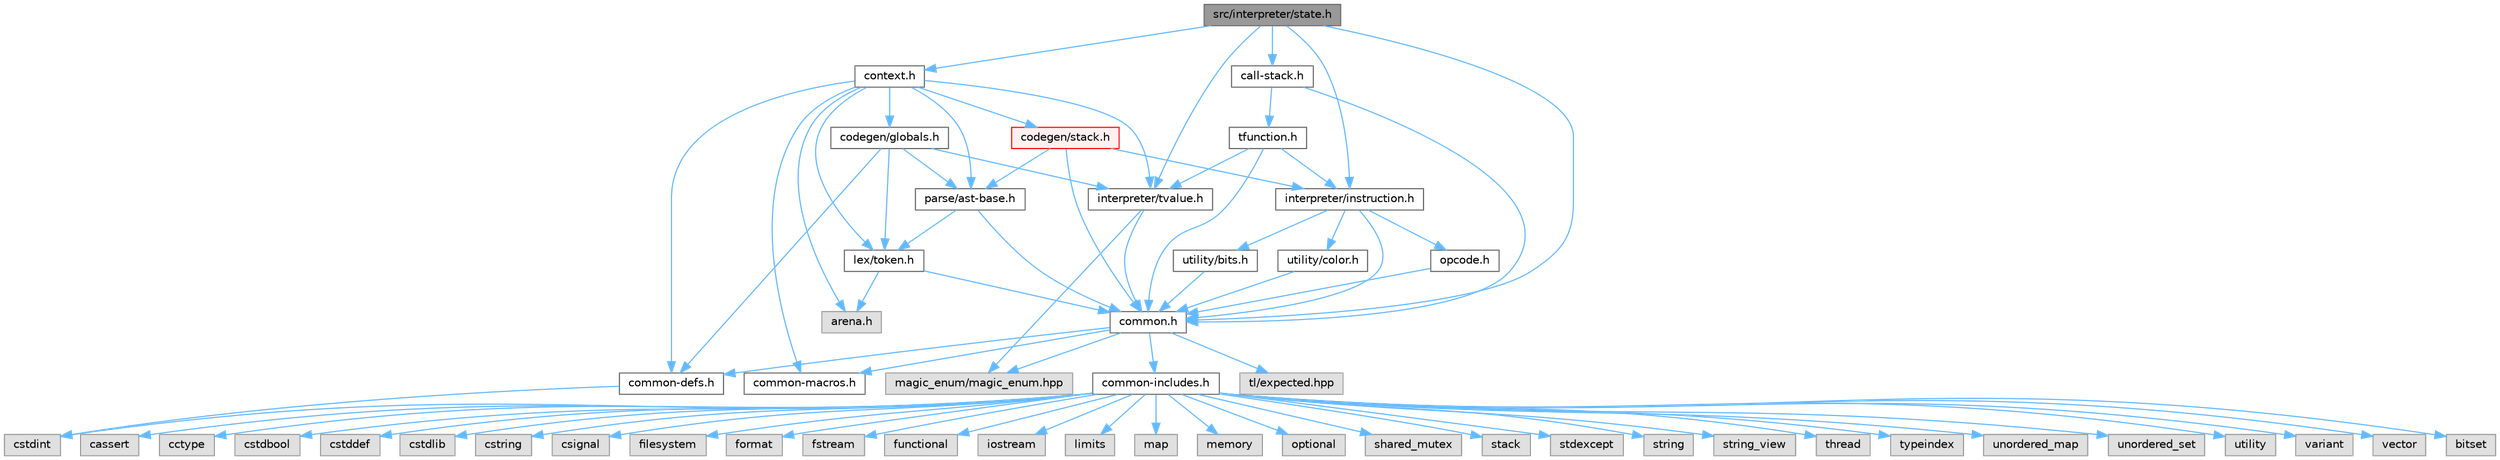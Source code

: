 digraph "src/interpreter/state.h"
{
 // LATEX_PDF_SIZE
  bgcolor="transparent";
  edge [fontname=Helvetica,fontsize=10,labelfontname=Helvetica,labelfontsize=10];
  node [fontname=Helvetica,fontsize=10,shape=box,height=0.2,width=0.4];
  Node1 [id="Node000001",label="src/interpreter/state.h",height=0.2,width=0.4,color="gray40", fillcolor="grey60", style="filled", fontcolor="black",tooltip="Declares the State class and related components for managing VM execution."];
  Node1 -> Node2 [id="edge1_Node000001_Node000002",color="steelblue1",style="solid",tooltip=" "];
  Node2 [id="Node000002",label="common.h",height=0.2,width=0.4,color="grey40", fillcolor="white", style="filled",URL="$common_8h_source.html",tooltip=" "];
  Node2 -> Node3 [id="edge2_Node000002_Node000003",color="steelblue1",style="solid",tooltip=" "];
  Node3 [id="Node000003",label="tl/expected.hpp",height=0.2,width=0.4,color="grey60", fillcolor="#E0E0E0", style="filled",tooltip=" "];
  Node2 -> Node4 [id="edge3_Node000002_Node000004",color="steelblue1",style="solid",tooltip=" "];
  Node4 [id="Node000004",label="magic_enum/magic_enum.hpp",height=0.2,width=0.4,color="grey60", fillcolor="#E0E0E0", style="filled",tooltip=" "];
  Node2 -> Node5 [id="edge4_Node000002_Node000005",color="steelblue1",style="solid",tooltip=" "];
  Node5 [id="Node000005",label="common-defs.h",height=0.2,width=0.4,color="grey40", fillcolor="white", style="filled",URL="$common-defs_8h_source.html",tooltip=" "];
  Node5 -> Node6 [id="edge5_Node000005_Node000006",color="steelblue1",style="solid",tooltip=" "];
  Node6 [id="Node000006",label="cstdint",height=0.2,width=0.4,color="grey60", fillcolor="#E0E0E0", style="filled",tooltip=" "];
  Node2 -> Node7 [id="edge6_Node000002_Node000007",color="steelblue1",style="solid",tooltip=" "];
  Node7 [id="Node000007",label="common-macros.h",height=0.2,width=0.4,color="grey40", fillcolor="white", style="filled",URL="$common-macros_8h_source.html",tooltip=" "];
  Node2 -> Node8 [id="edge7_Node000002_Node000008",color="steelblue1",style="solid",tooltip=" "];
  Node8 [id="Node000008",label="common-includes.h",height=0.2,width=0.4,color="grey40", fillcolor="white", style="filled",URL="$common-includes_8h_source.html",tooltip=" "];
  Node8 -> Node9 [id="edge8_Node000008_Node000009",color="steelblue1",style="solid",tooltip=" "];
  Node9 [id="Node000009",label="bitset",height=0.2,width=0.4,color="grey60", fillcolor="#E0E0E0", style="filled",tooltip=" "];
  Node8 -> Node10 [id="edge9_Node000008_Node000010",color="steelblue1",style="solid",tooltip=" "];
  Node10 [id="Node000010",label="cassert",height=0.2,width=0.4,color="grey60", fillcolor="#E0E0E0", style="filled",tooltip=" "];
  Node8 -> Node11 [id="edge10_Node000008_Node000011",color="steelblue1",style="solid",tooltip=" "];
  Node11 [id="Node000011",label="cctype",height=0.2,width=0.4,color="grey60", fillcolor="#E0E0E0", style="filled",tooltip=" "];
  Node8 -> Node12 [id="edge11_Node000008_Node000012",color="steelblue1",style="solid",tooltip=" "];
  Node12 [id="Node000012",label="cstdbool",height=0.2,width=0.4,color="grey60", fillcolor="#E0E0E0", style="filled",tooltip=" "];
  Node8 -> Node13 [id="edge12_Node000008_Node000013",color="steelblue1",style="solid",tooltip=" "];
  Node13 [id="Node000013",label="cstddef",height=0.2,width=0.4,color="grey60", fillcolor="#E0E0E0", style="filled",tooltip=" "];
  Node8 -> Node6 [id="edge13_Node000008_Node000006",color="steelblue1",style="solid",tooltip=" "];
  Node8 -> Node14 [id="edge14_Node000008_Node000014",color="steelblue1",style="solid",tooltip=" "];
  Node14 [id="Node000014",label="cstdlib",height=0.2,width=0.4,color="grey60", fillcolor="#E0E0E0", style="filled",tooltip=" "];
  Node8 -> Node15 [id="edge15_Node000008_Node000015",color="steelblue1",style="solid",tooltip=" "];
  Node15 [id="Node000015",label="cstring",height=0.2,width=0.4,color="grey60", fillcolor="#E0E0E0", style="filled",tooltip=" "];
  Node8 -> Node16 [id="edge16_Node000008_Node000016",color="steelblue1",style="solid",tooltip=" "];
  Node16 [id="Node000016",label="csignal",height=0.2,width=0.4,color="grey60", fillcolor="#E0E0E0", style="filled",tooltip=" "];
  Node8 -> Node17 [id="edge17_Node000008_Node000017",color="steelblue1",style="solid",tooltip=" "];
  Node17 [id="Node000017",label="filesystem",height=0.2,width=0.4,color="grey60", fillcolor="#E0E0E0", style="filled",tooltip=" "];
  Node8 -> Node18 [id="edge18_Node000008_Node000018",color="steelblue1",style="solid",tooltip=" "];
  Node18 [id="Node000018",label="format",height=0.2,width=0.4,color="grey60", fillcolor="#E0E0E0", style="filled",tooltip=" "];
  Node8 -> Node19 [id="edge19_Node000008_Node000019",color="steelblue1",style="solid",tooltip=" "];
  Node19 [id="Node000019",label="fstream",height=0.2,width=0.4,color="grey60", fillcolor="#E0E0E0", style="filled",tooltip=" "];
  Node8 -> Node20 [id="edge20_Node000008_Node000020",color="steelblue1",style="solid",tooltip=" "];
  Node20 [id="Node000020",label="functional",height=0.2,width=0.4,color="grey60", fillcolor="#E0E0E0", style="filled",tooltip=" "];
  Node8 -> Node21 [id="edge21_Node000008_Node000021",color="steelblue1",style="solid",tooltip=" "];
  Node21 [id="Node000021",label="iostream",height=0.2,width=0.4,color="grey60", fillcolor="#E0E0E0", style="filled",tooltip=" "];
  Node8 -> Node22 [id="edge22_Node000008_Node000022",color="steelblue1",style="solid",tooltip=" "];
  Node22 [id="Node000022",label="limits",height=0.2,width=0.4,color="grey60", fillcolor="#E0E0E0", style="filled",tooltip=" "];
  Node8 -> Node23 [id="edge23_Node000008_Node000023",color="steelblue1",style="solid",tooltip=" "];
  Node23 [id="Node000023",label="map",height=0.2,width=0.4,color="grey60", fillcolor="#E0E0E0", style="filled",tooltip=" "];
  Node8 -> Node24 [id="edge24_Node000008_Node000024",color="steelblue1",style="solid",tooltip=" "];
  Node24 [id="Node000024",label="memory",height=0.2,width=0.4,color="grey60", fillcolor="#E0E0E0", style="filled",tooltip=" "];
  Node8 -> Node25 [id="edge25_Node000008_Node000025",color="steelblue1",style="solid",tooltip=" "];
  Node25 [id="Node000025",label="optional",height=0.2,width=0.4,color="grey60", fillcolor="#E0E0E0", style="filled",tooltip=" "];
  Node8 -> Node26 [id="edge26_Node000008_Node000026",color="steelblue1",style="solid",tooltip=" "];
  Node26 [id="Node000026",label="shared_mutex",height=0.2,width=0.4,color="grey60", fillcolor="#E0E0E0", style="filled",tooltip=" "];
  Node8 -> Node27 [id="edge27_Node000008_Node000027",color="steelblue1",style="solid",tooltip=" "];
  Node27 [id="Node000027",label="stack",height=0.2,width=0.4,color="grey60", fillcolor="#E0E0E0", style="filled",tooltip=" "];
  Node8 -> Node28 [id="edge28_Node000008_Node000028",color="steelblue1",style="solid",tooltip=" "];
  Node28 [id="Node000028",label="stdexcept",height=0.2,width=0.4,color="grey60", fillcolor="#E0E0E0", style="filled",tooltip=" "];
  Node8 -> Node29 [id="edge29_Node000008_Node000029",color="steelblue1",style="solid",tooltip=" "];
  Node29 [id="Node000029",label="string",height=0.2,width=0.4,color="grey60", fillcolor="#E0E0E0", style="filled",tooltip=" "];
  Node8 -> Node30 [id="edge30_Node000008_Node000030",color="steelblue1",style="solid",tooltip=" "];
  Node30 [id="Node000030",label="string_view",height=0.2,width=0.4,color="grey60", fillcolor="#E0E0E0", style="filled",tooltip=" "];
  Node8 -> Node31 [id="edge31_Node000008_Node000031",color="steelblue1",style="solid",tooltip=" "];
  Node31 [id="Node000031",label="thread",height=0.2,width=0.4,color="grey60", fillcolor="#E0E0E0", style="filled",tooltip=" "];
  Node8 -> Node32 [id="edge32_Node000008_Node000032",color="steelblue1",style="solid",tooltip=" "];
  Node32 [id="Node000032",label="typeindex",height=0.2,width=0.4,color="grey60", fillcolor="#E0E0E0", style="filled",tooltip=" "];
  Node8 -> Node33 [id="edge33_Node000008_Node000033",color="steelblue1",style="solid",tooltip=" "];
  Node33 [id="Node000033",label="unordered_map",height=0.2,width=0.4,color="grey60", fillcolor="#E0E0E0", style="filled",tooltip=" "];
  Node8 -> Node34 [id="edge34_Node000008_Node000034",color="steelblue1",style="solid",tooltip=" "];
  Node34 [id="Node000034",label="unordered_set",height=0.2,width=0.4,color="grey60", fillcolor="#E0E0E0", style="filled",tooltip=" "];
  Node8 -> Node35 [id="edge35_Node000008_Node000035",color="steelblue1",style="solid",tooltip=" "];
  Node35 [id="Node000035",label="utility",height=0.2,width=0.4,color="grey60", fillcolor="#E0E0E0", style="filled",tooltip=" "];
  Node8 -> Node36 [id="edge36_Node000008_Node000036",color="steelblue1",style="solid",tooltip=" "];
  Node36 [id="Node000036",label="variant",height=0.2,width=0.4,color="grey60", fillcolor="#E0E0E0", style="filled",tooltip=" "];
  Node8 -> Node37 [id="edge37_Node000008_Node000037",color="steelblue1",style="solid",tooltip=" "];
  Node37 [id="Node000037",label="vector",height=0.2,width=0.4,color="grey60", fillcolor="#E0E0E0", style="filled",tooltip=" "];
  Node1 -> Node38 [id="edge38_Node000001_Node000038",color="steelblue1",style="solid",tooltip=" "];
  Node38 [id="Node000038",label="context.h",height=0.2,width=0.4,color="grey40", fillcolor="white", style="filled",URL="$context_8h_source.html",tooltip=" "];
  Node38 -> Node5 [id="edge39_Node000038_Node000005",color="steelblue1",style="solid",tooltip=" "];
  Node38 -> Node7 [id="edge40_Node000038_Node000007",color="steelblue1",style="solid",tooltip=" "];
  Node38 -> Node39 [id="edge41_Node000038_Node000039",color="steelblue1",style="solid",tooltip=" "];
  Node39 [id="Node000039",label="arena.h",height=0.2,width=0.4,color="grey60", fillcolor="#E0E0E0", style="filled",tooltip=" "];
  Node38 -> Node40 [id="edge42_Node000038_Node000040",color="steelblue1",style="solid",tooltip=" "];
  Node40 [id="Node000040",label="lex/token.h",height=0.2,width=0.4,color="grey40", fillcolor="white", style="filled",URL="$token_8h_source.html",tooltip=" "];
  Node40 -> Node2 [id="edge43_Node000040_Node000002",color="steelblue1",style="solid",tooltip=" "];
  Node40 -> Node39 [id="edge44_Node000040_Node000039",color="steelblue1",style="solid",tooltip=" "];
  Node38 -> Node41 [id="edge45_Node000038_Node000041",color="steelblue1",style="solid",tooltip=" "];
  Node41 [id="Node000041",label="parse/ast-base.h",height=0.2,width=0.4,color="grey40", fillcolor="white", style="filled",URL="$ast-base_8h_source.html",tooltip=" "];
  Node41 -> Node2 [id="edge46_Node000041_Node000002",color="steelblue1",style="solid",tooltip=" "];
  Node41 -> Node40 [id="edge47_Node000041_Node000040",color="steelblue1",style="solid",tooltip=" "];
  Node38 -> Node42 [id="edge48_Node000038_Node000042",color="steelblue1",style="solid",tooltip=" "];
  Node42 [id="Node000042",label="codegen/globals.h",height=0.2,width=0.4,color="grey40", fillcolor="white", style="filled",URL="$globals_8h.html",tooltip="Declares all necessary components for the compiler to track global variables."];
  Node42 -> Node5 [id="edge49_Node000042_Node000005",color="steelblue1",style="solid",tooltip=" "];
  Node42 -> Node40 [id="edge50_Node000042_Node000040",color="steelblue1",style="solid",tooltip=" "];
  Node42 -> Node41 [id="edge51_Node000042_Node000041",color="steelblue1",style="solid",tooltip=" "];
  Node42 -> Node43 [id="edge52_Node000042_Node000043",color="steelblue1",style="solid",tooltip=" "];
  Node43 [id="Node000043",label="interpreter/tvalue.h",height=0.2,width=0.4,color="grey40", fillcolor="white", style="filled",URL="$tvalue_8h_source.html",tooltip=" "];
  Node43 -> Node2 [id="edge53_Node000043_Node000002",color="steelblue1",style="solid",tooltip=" "];
  Node43 -> Node4 [id="edge54_Node000043_Node000004",color="steelblue1",style="solid",tooltip=" "];
  Node38 -> Node44 [id="edge55_Node000038_Node000044",color="steelblue1",style="solid",tooltip=" "];
  Node44 [id="Node000044",label="codegen/stack.h",height=0.2,width=0.4,color="red", fillcolor="#FFF0F0", style="filled",URL="$stack_8h.html",tooltip="Declares stack structures used by the compiler."];
  Node44 -> Node2 [id="edge56_Node000044_Node000002",color="steelblue1",style="solid",tooltip=" "];
  Node44 -> Node41 [id="edge57_Node000044_Node000041",color="steelblue1",style="solid",tooltip=" "];
  Node44 -> Node48 [id="edge58_Node000044_Node000048",color="steelblue1",style="solid",tooltip=" "];
  Node48 [id="Node000048",label="interpreter/instruction.h",height=0.2,width=0.4,color="grey40", fillcolor="white", style="filled",URL="$instruction_8h.html",tooltip="Defines the representation of bytecode instructions in the Via VM."];
  Node48 -> Node2 [id="edge59_Node000048_Node000002",color="steelblue1",style="solid",tooltip=" "];
  Node48 -> Node49 [id="edge60_Node000048_Node000049",color="steelblue1",style="solid",tooltip=" "];
  Node49 [id="Node000049",label="opcode.h",height=0.2,width=0.4,color="grey40", fillcolor="white", style="filled",URL="$opcode_8h_source.html",tooltip=" "];
  Node49 -> Node2 [id="edge61_Node000049_Node000002",color="steelblue1",style="solid",tooltip=" "];
  Node48 -> Node50 [id="edge62_Node000048_Node000050",color="steelblue1",style="solid",tooltip=" "];
  Node50 [id="Node000050",label="utility/bits.h",height=0.2,width=0.4,color="grey40", fillcolor="white", style="filled",URL="$bits_8h_source.html",tooltip=" "];
  Node50 -> Node2 [id="edge63_Node000050_Node000002",color="steelblue1",style="solid",tooltip=" "];
  Node48 -> Node46 [id="edge64_Node000048_Node000046",color="steelblue1",style="solid",tooltip=" "];
  Node46 [id="Node000046",label="utility/color.h",height=0.2,width=0.4,color="grey40", fillcolor="white", style="filled",URL="$color_8h_source.html",tooltip=" "];
  Node46 -> Node2 [id="edge65_Node000046_Node000002",color="steelblue1",style="solid",tooltip=" "];
  Node38 -> Node43 [id="edge66_Node000038_Node000043",color="steelblue1",style="solid",tooltip=" "];
  Node1 -> Node51 [id="edge67_Node000001_Node000051",color="steelblue1",style="solid",tooltip=" "];
  Node51 [id="Node000051",label="call-stack.h",height=0.2,width=0.4,color="grey40", fillcolor="white", style="filled",URL="$call-stack_8h.html",tooltip="Defines the call stack and call frame structures for function execution."];
  Node51 -> Node2 [id="edge68_Node000051_Node000002",color="steelblue1",style="solid",tooltip=" "];
  Node51 -> Node52 [id="edge69_Node000051_Node000052",color="steelblue1",style="solid",tooltip=" "];
  Node52 [id="Node000052",label="tfunction.h",height=0.2,width=0.4,color="grey40", fillcolor="white", style="filled",URL="$tfunction_8h.html",tooltip="Declares function, closure, and upvalue types used for virtual machine function invocation."];
  Node52 -> Node2 [id="edge70_Node000052_Node000002",color="steelblue1",style="solid",tooltip=" "];
  Node52 -> Node48 [id="edge71_Node000052_Node000048",color="steelblue1",style="solid",tooltip=" "];
  Node52 -> Node43 [id="edge72_Node000052_Node000043",color="steelblue1",style="solid",tooltip=" "];
  Node1 -> Node48 [id="edge73_Node000001_Node000048",color="steelblue1",style="solid",tooltip=" "];
  Node1 -> Node43 [id="edge74_Node000001_Node000043",color="steelblue1",style="solid",tooltip=" "];
}
